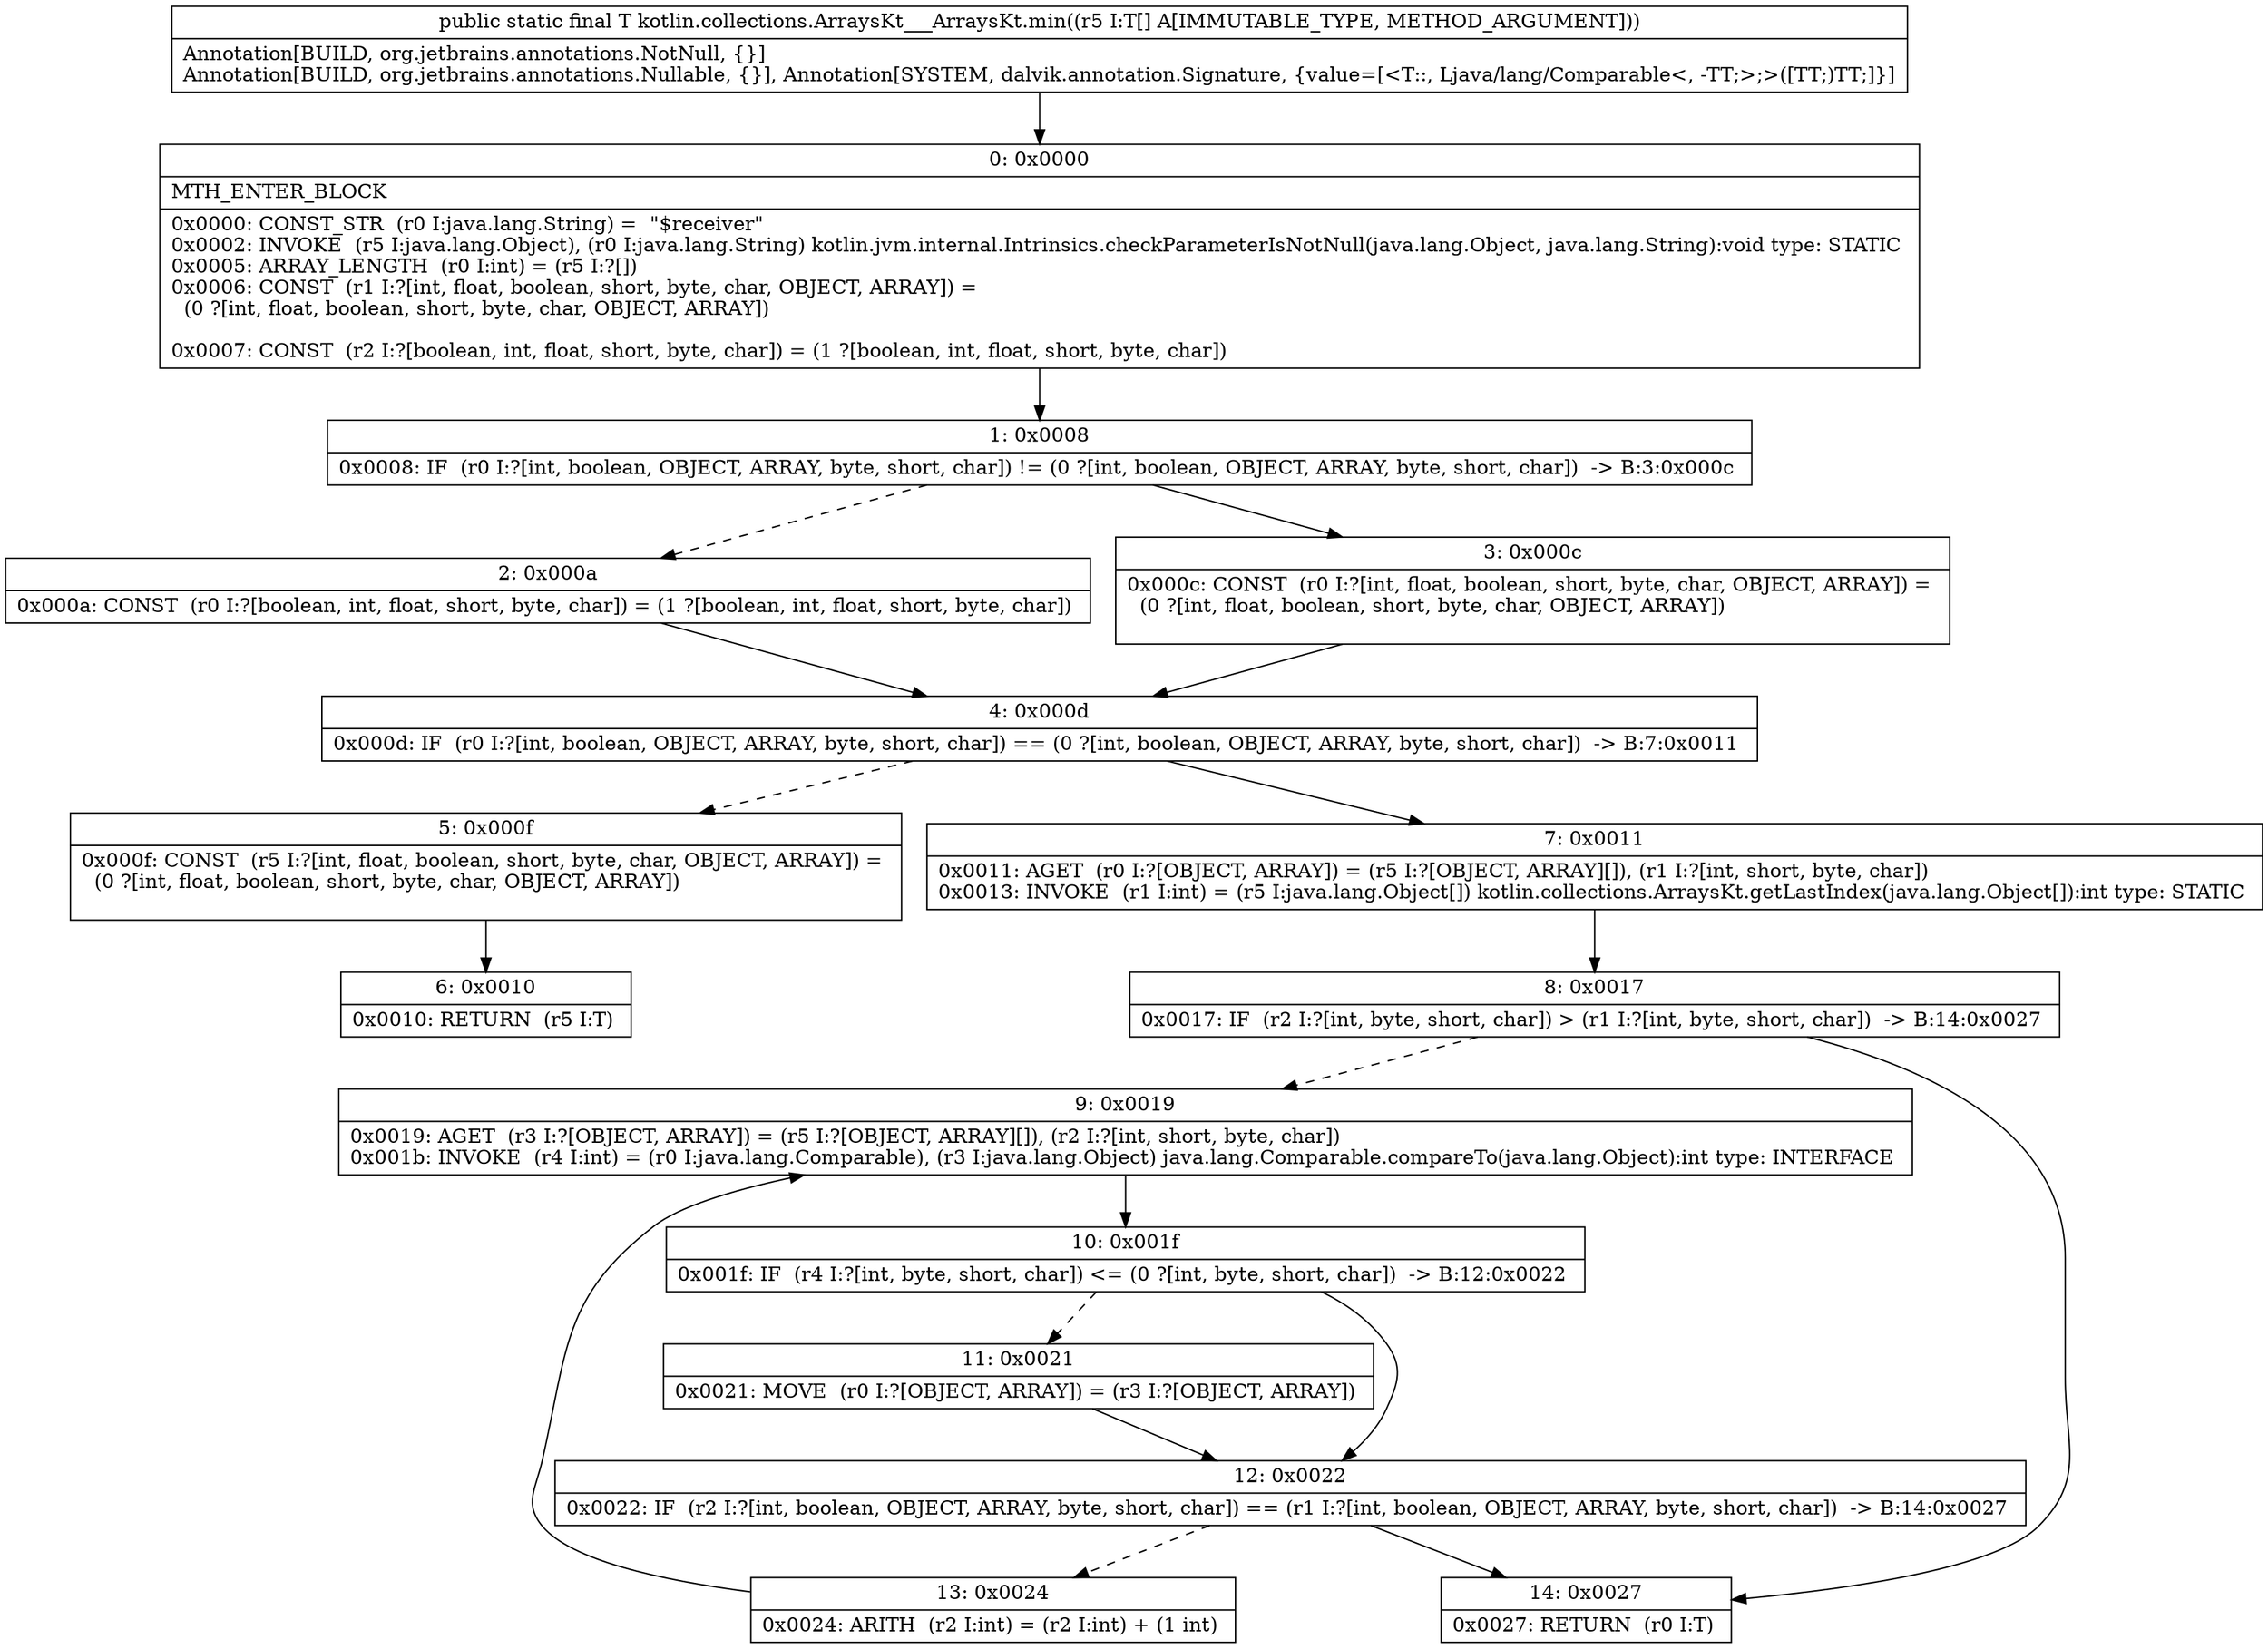 digraph "CFG forkotlin.collections.ArraysKt___ArraysKt.min([Ljava\/lang\/Comparable;)Ljava\/lang\/Comparable;" {
Node_0 [shape=record,label="{0\:\ 0x0000|MTH_ENTER_BLOCK\l|0x0000: CONST_STR  (r0 I:java.lang.String) =  \"$receiver\" \l0x0002: INVOKE  (r5 I:java.lang.Object), (r0 I:java.lang.String) kotlin.jvm.internal.Intrinsics.checkParameterIsNotNull(java.lang.Object, java.lang.String):void type: STATIC \l0x0005: ARRAY_LENGTH  (r0 I:int) = (r5 I:?[]) \l0x0006: CONST  (r1 I:?[int, float, boolean, short, byte, char, OBJECT, ARRAY]) = \l  (0 ?[int, float, boolean, short, byte, char, OBJECT, ARRAY])\l \l0x0007: CONST  (r2 I:?[boolean, int, float, short, byte, char]) = (1 ?[boolean, int, float, short, byte, char]) \l}"];
Node_1 [shape=record,label="{1\:\ 0x0008|0x0008: IF  (r0 I:?[int, boolean, OBJECT, ARRAY, byte, short, char]) != (0 ?[int, boolean, OBJECT, ARRAY, byte, short, char])  \-\> B:3:0x000c \l}"];
Node_2 [shape=record,label="{2\:\ 0x000a|0x000a: CONST  (r0 I:?[boolean, int, float, short, byte, char]) = (1 ?[boolean, int, float, short, byte, char]) \l}"];
Node_3 [shape=record,label="{3\:\ 0x000c|0x000c: CONST  (r0 I:?[int, float, boolean, short, byte, char, OBJECT, ARRAY]) = \l  (0 ?[int, float, boolean, short, byte, char, OBJECT, ARRAY])\l \l}"];
Node_4 [shape=record,label="{4\:\ 0x000d|0x000d: IF  (r0 I:?[int, boolean, OBJECT, ARRAY, byte, short, char]) == (0 ?[int, boolean, OBJECT, ARRAY, byte, short, char])  \-\> B:7:0x0011 \l}"];
Node_5 [shape=record,label="{5\:\ 0x000f|0x000f: CONST  (r5 I:?[int, float, boolean, short, byte, char, OBJECT, ARRAY]) = \l  (0 ?[int, float, boolean, short, byte, char, OBJECT, ARRAY])\l \l}"];
Node_6 [shape=record,label="{6\:\ 0x0010|0x0010: RETURN  (r5 I:T) \l}"];
Node_7 [shape=record,label="{7\:\ 0x0011|0x0011: AGET  (r0 I:?[OBJECT, ARRAY]) = (r5 I:?[OBJECT, ARRAY][]), (r1 I:?[int, short, byte, char]) \l0x0013: INVOKE  (r1 I:int) = (r5 I:java.lang.Object[]) kotlin.collections.ArraysKt.getLastIndex(java.lang.Object[]):int type: STATIC \l}"];
Node_8 [shape=record,label="{8\:\ 0x0017|0x0017: IF  (r2 I:?[int, byte, short, char]) \> (r1 I:?[int, byte, short, char])  \-\> B:14:0x0027 \l}"];
Node_9 [shape=record,label="{9\:\ 0x0019|0x0019: AGET  (r3 I:?[OBJECT, ARRAY]) = (r5 I:?[OBJECT, ARRAY][]), (r2 I:?[int, short, byte, char]) \l0x001b: INVOKE  (r4 I:int) = (r0 I:java.lang.Comparable), (r3 I:java.lang.Object) java.lang.Comparable.compareTo(java.lang.Object):int type: INTERFACE \l}"];
Node_10 [shape=record,label="{10\:\ 0x001f|0x001f: IF  (r4 I:?[int, byte, short, char]) \<= (0 ?[int, byte, short, char])  \-\> B:12:0x0022 \l}"];
Node_11 [shape=record,label="{11\:\ 0x0021|0x0021: MOVE  (r0 I:?[OBJECT, ARRAY]) = (r3 I:?[OBJECT, ARRAY]) \l}"];
Node_12 [shape=record,label="{12\:\ 0x0022|0x0022: IF  (r2 I:?[int, boolean, OBJECT, ARRAY, byte, short, char]) == (r1 I:?[int, boolean, OBJECT, ARRAY, byte, short, char])  \-\> B:14:0x0027 \l}"];
Node_13 [shape=record,label="{13\:\ 0x0024|0x0024: ARITH  (r2 I:int) = (r2 I:int) + (1 int) \l}"];
Node_14 [shape=record,label="{14\:\ 0x0027|0x0027: RETURN  (r0 I:T) \l}"];
MethodNode[shape=record,label="{public static final T kotlin.collections.ArraysKt___ArraysKt.min((r5 I:T[] A[IMMUTABLE_TYPE, METHOD_ARGUMENT]))  | Annotation[BUILD, org.jetbrains.annotations.NotNull, \{\}]\lAnnotation[BUILD, org.jetbrains.annotations.Nullable, \{\}], Annotation[SYSTEM, dalvik.annotation.Signature, \{value=[\<T::, Ljava\/lang\/Comparable\<, \-TT;\>;\>([TT;)TT;]\}]\l}"];
MethodNode -> Node_0;
Node_0 -> Node_1;
Node_1 -> Node_2[style=dashed];
Node_1 -> Node_3;
Node_2 -> Node_4;
Node_3 -> Node_4;
Node_4 -> Node_5[style=dashed];
Node_4 -> Node_7;
Node_5 -> Node_6;
Node_7 -> Node_8;
Node_8 -> Node_9[style=dashed];
Node_8 -> Node_14;
Node_9 -> Node_10;
Node_10 -> Node_11[style=dashed];
Node_10 -> Node_12;
Node_11 -> Node_12;
Node_12 -> Node_13[style=dashed];
Node_12 -> Node_14;
Node_13 -> Node_9;
}

